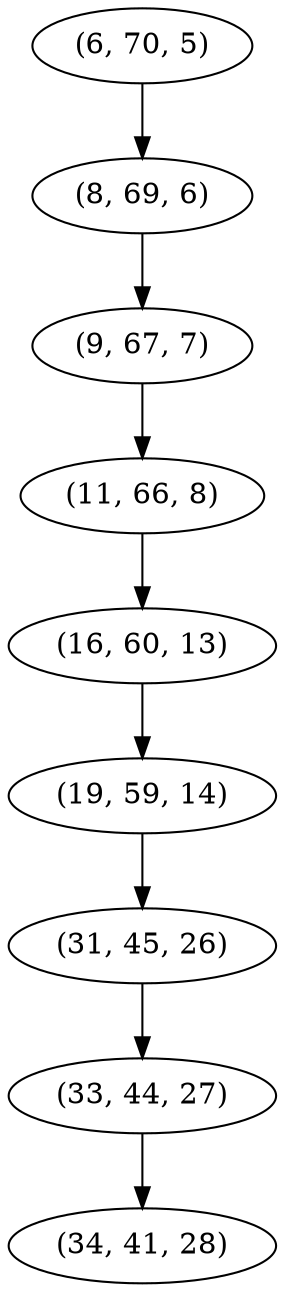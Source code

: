 digraph tree {
    "(6, 70, 5)";
    "(8, 69, 6)";
    "(9, 67, 7)";
    "(11, 66, 8)";
    "(16, 60, 13)";
    "(19, 59, 14)";
    "(31, 45, 26)";
    "(33, 44, 27)";
    "(34, 41, 28)";
    "(6, 70, 5)" -> "(8, 69, 6)";
    "(8, 69, 6)" -> "(9, 67, 7)";
    "(9, 67, 7)" -> "(11, 66, 8)";
    "(11, 66, 8)" -> "(16, 60, 13)";
    "(16, 60, 13)" -> "(19, 59, 14)";
    "(19, 59, 14)" -> "(31, 45, 26)";
    "(31, 45, 26)" -> "(33, 44, 27)";
    "(33, 44, 27)" -> "(34, 41, 28)";
}
